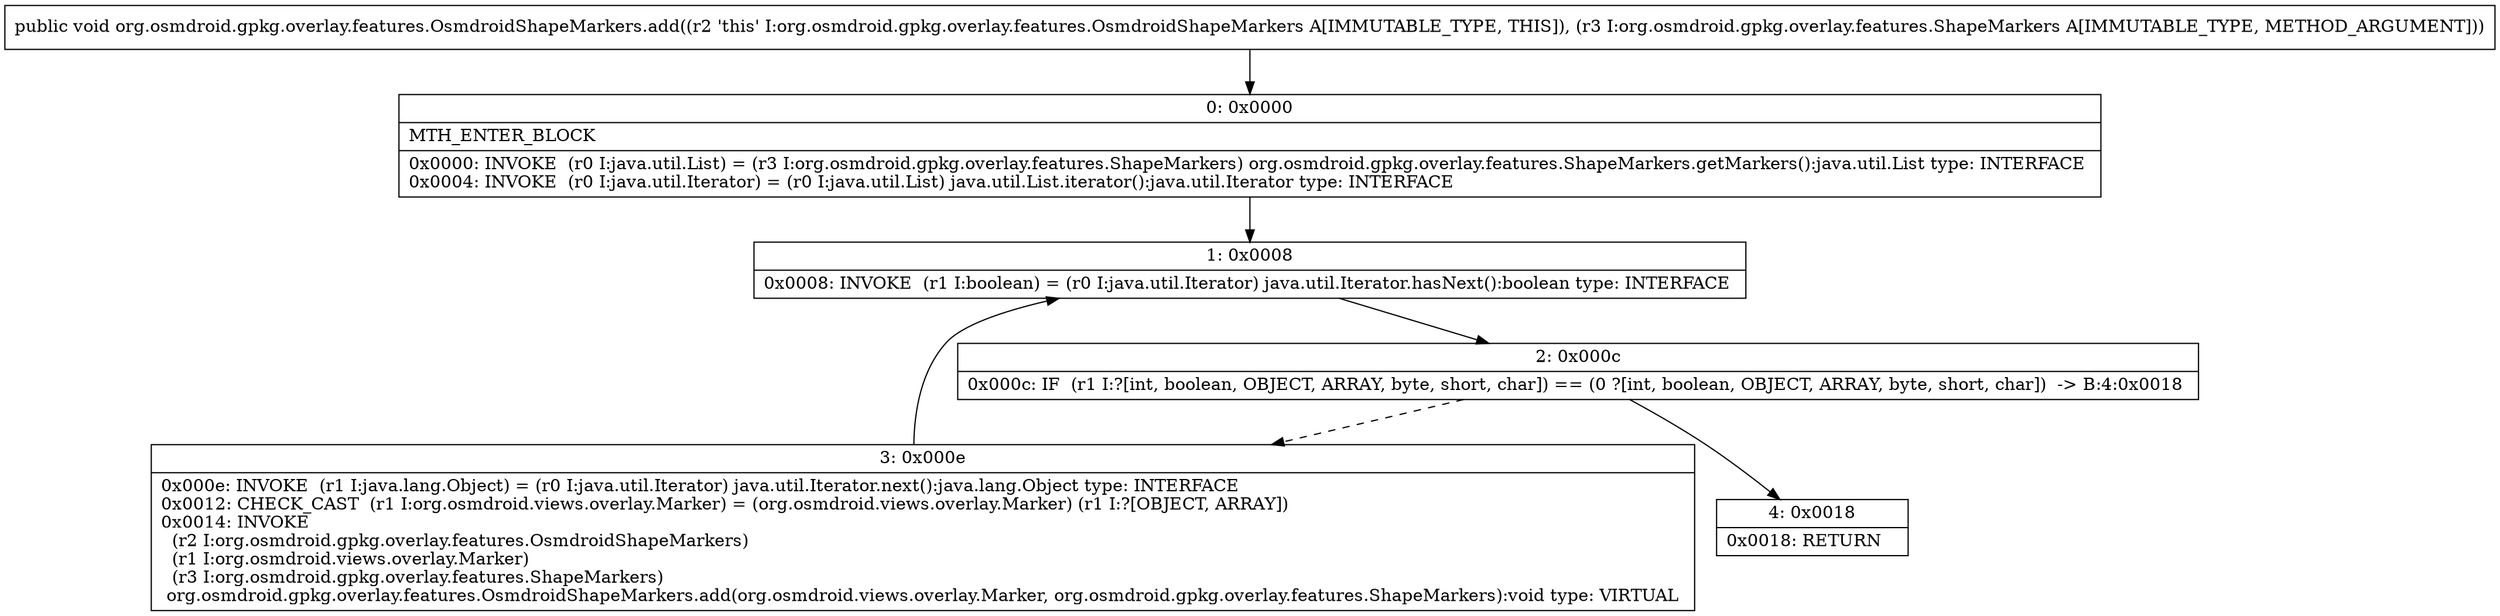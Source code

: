 digraph "CFG fororg.osmdroid.gpkg.overlay.features.OsmdroidShapeMarkers.add(Lorg\/osmdroid\/gpkg\/overlay\/features\/ShapeMarkers;)V" {
Node_0 [shape=record,label="{0\:\ 0x0000|MTH_ENTER_BLOCK\l|0x0000: INVOKE  (r0 I:java.util.List) = (r3 I:org.osmdroid.gpkg.overlay.features.ShapeMarkers) org.osmdroid.gpkg.overlay.features.ShapeMarkers.getMarkers():java.util.List type: INTERFACE \l0x0004: INVOKE  (r0 I:java.util.Iterator) = (r0 I:java.util.List) java.util.List.iterator():java.util.Iterator type: INTERFACE \l}"];
Node_1 [shape=record,label="{1\:\ 0x0008|0x0008: INVOKE  (r1 I:boolean) = (r0 I:java.util.Iterator) java.util.Iterator.hasNext():boolean type: INTERFACE \l}"];
Node_2 [shape=record,label="{2\:\ 0x000c|0x000c: IF  (r1 I:?[int, boolean, OBJECT, ARRAY, byte, short, char]) == (0 ?[int, boolean, OBJECT, ARRAY, byte, short, char])  \-\> B:4:0x0018 \l}"];
Node_3 [shape=record,label="{3\:\ 0x000e|0x000e: INVOKE  (r1 I:java.lang.Object) = (r0 I:java.util.Iterator) java.util.Iterator.next():java.lang.Object type: INTERFACE \l0x0012: CHECK_CAST  (r1 I:org.osmdroid.views.overlay.Marker) = (org.osmdroid.views.overlay.Marker) (r1 I:?[OBJECT, ARRAY]) \l0x0014: INVOKE  \l  (r2 I:org.osmdroid.gpkg.overlay.features.OsmdroidShapeMarkers)\l  (r1 I:org.osmdroid.views.overlay.Marker)\l  (r3 I:org.osmdroid.gpkg.overlay.features.ShapeMarkers)\l org.osmdroid.gpkg.overlay.features.OsmdroidShapeMarkers.add(org.osmdroid.views.overlay.Marker, org.osmdroid.gpkg.overlay.features.ShapeMarkers):void type: VIRTUAL \l}"];
Node_4 [shape=record,label="{4\:\ 0x0018|0x0018: RETURN   \l}"];
MethodNode[shape=record,label="{public void org.osmdroid.gpkg.overlay.features.OsmdroidShapeMarkers.add((r2 'this' I:org.osmdroid.gpkg.overlay.features.OsmdroidShapeMarkers A[IMMUTABLE_TYPE, THIS]), (r3 I:org.osmdroid.gpkg.overlay.features.ShapeMarkers A[IMMUTABLE_TYPE, METHOD_ARGUMENT])) }"];
MethodNode -> Node_0;
Node_0 -> Node_1;
Node_1 -> Node_2;
Node_2 -> Node_3[style=dashed];
Node_2 -> Node_4;
Node_3 -> Node_1;
}

